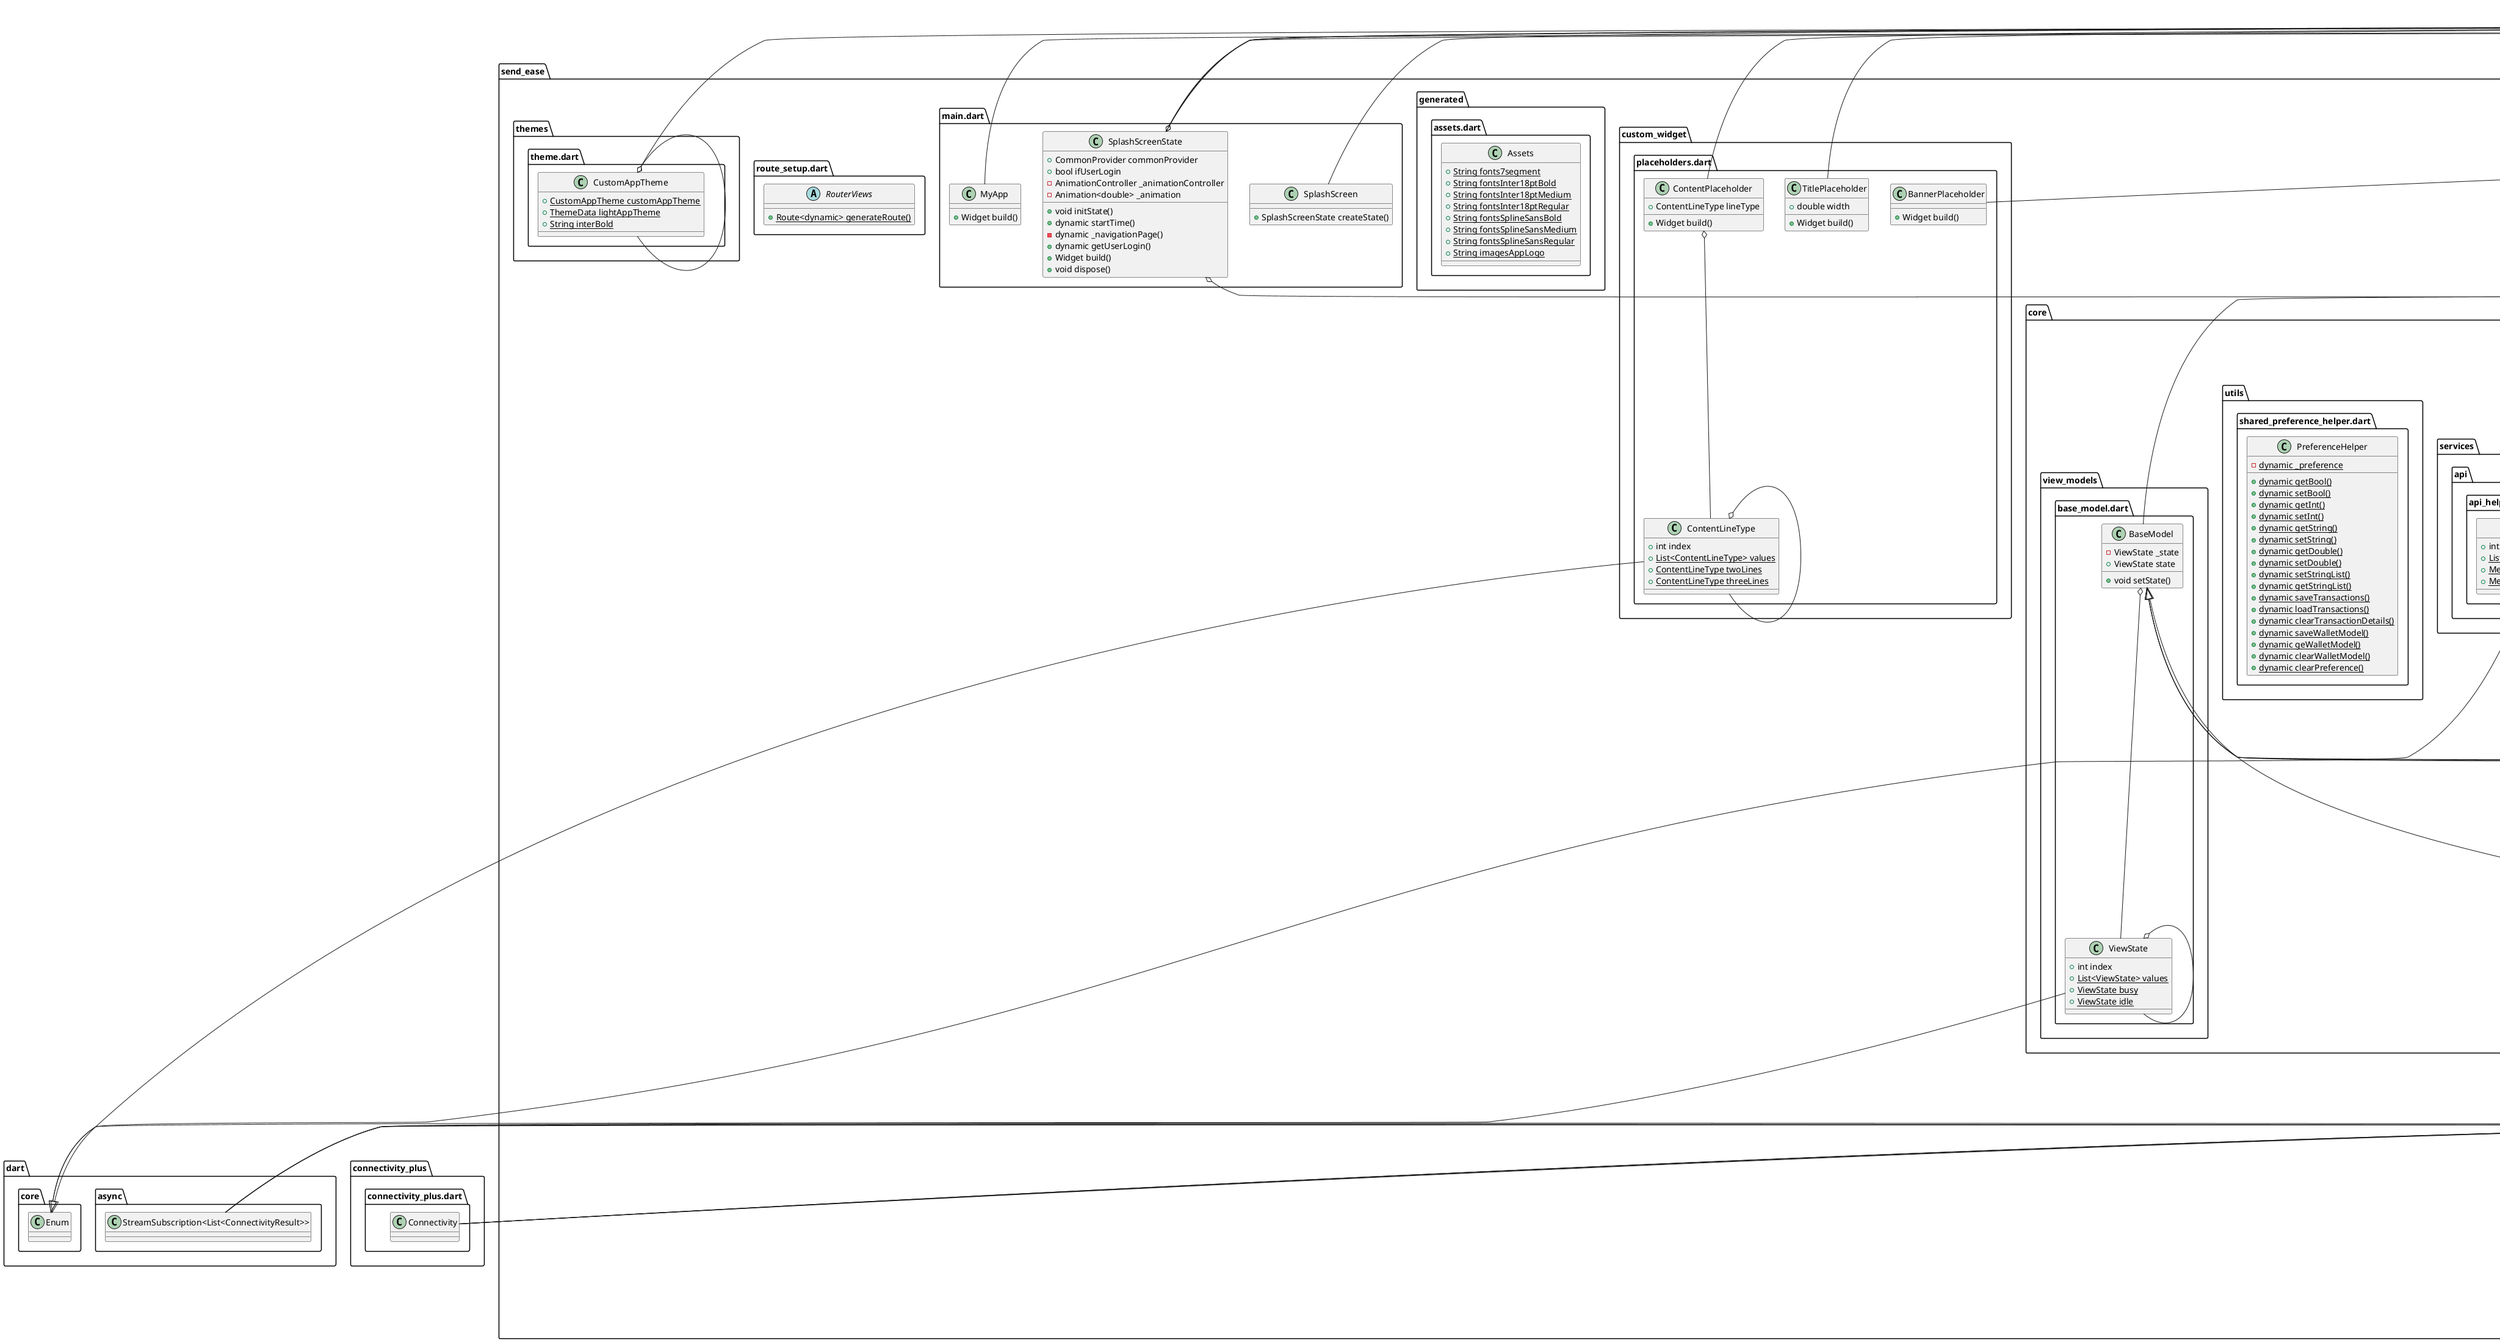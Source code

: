 @startuml
set namespaceSeparator ::

class "send_ease::component::bottom_sheet_modal_logout.dart::CustomLogoutBottomSheet" {
  +CustomLogoutBottomSheetState createState()
}

"flutter::src::widgets::framework.dart::StatefulWidget" <|-- "send_ease::component::bottom_sheet_modal_logout.dart::CustomLogoutBottomSheet"

class "send_ease::component::bottom_sheet_modal_logout.dart::CustomLogoutBottomSheetState" {
  +Widget build()
}

"flutter::src::widgets::framework.dart::State" <|-- "send_ease::component::bottom_sheet_modal_logout.dart::CustomLogoutBottomSheetState"

class "send_ease::core::common_providers::common_provider.dart::CommonProvider" {
  {static} +CommonProvider commonProvider
  {static} +String environment
  {static} +String appName
  {static} +String baseUrl
  {static} +String currencyStr
  {static} +String loginViewSuccessText
  {static} +String loginViewWelcomeText
  {static} +String loginViewFailedText
  {static} +String sendMoneyViewWelcomeText
  {static} +String loginViewFullNameText
  {static} +String loginViewPasswordText
  {static} +String loginViewHintPasswordText
  {static} +String loginViewHintCurrentPasswordText
  {static} +String loginViewHintNewPasswordText
  {static} +String loginViewHintConfirmPasswordText
  {static} +String loginViewErrorPasswordText
  {static} +String loginViewErrorEmptyEmailText
  {static} +String loginViewErrorInvalidEmailText
  {static} +String sendMoneyViewErrorEmptyAmountText
  {static} +String strPleaseTryAgain
  {static} +String strOfflineMsg
  {static} +String strTransactionSuccessMsg
  {static} +String strTransactionFailedMsg
  {static} +String strSendMoneyBottomSheetNoButtonText
  {static} +String strLogoutMsg
  {static} +String strLogoutYesButtonText
  {static} +String strLogoutNoButtonText
}

"send_ease::core::common_providers::common_provider.dart::CommonProvider" o-- "send_ease::core::common_providers::common_provider.dart::CommonProvider"

class "send_ease::core::constants::route_const.dart::RoutePaths" {
  {static} +String loginView
  {static} +String myWalletView
  {static} +String sendMoneyView
  {static} +String transactionView
}

class "send_ease::core::constants::shared_preference_const.dart::PreferenceConst" {
  {static} +String userId
  {static} +String userLogin
  {static} +String userName
  {static} +String transactionDetail
  {static} +String walletDetail
}

class "send_ease::core::services::api::api_helper.dart::ApiHandler" {
  {static} -ApiHandler _instance
  +Map<String, String> restHeader
  +dynamic requestRestApi()
}

"send_ease::core::services::api::api_helper.dart::ApiHandler" o-- "send_ease::core::services::api::api_helper.dart::ApiHandler"

class "send_ease::core::services::api::api_helper.dart::MethodType" {
  +int index
  {static} +List<MethodType> values
  {static} +MethodType post
  {static} +MethodType get
}

"send_ease::core::services::api::api_helper.dart::MethodType" o-- "send_ease::core::services::api::api_helper.dart::MethodType"
"dart::core::Enum" <|-- "send_ease::core::services::api::api_helper.dart::MethodType"

class "send_ease::core::utils::shared_preference_helper.dart::PreferenceHelper" {
  {static} -dynamic _preference
  {static} +dynamic getBool()
  {static} +dynamic setBool()
  {static} +dynamic getInt()
  {static} +dynamic setInt()
  {static} +dynamic getString()
  {static} +dynamic setString()
  {static} +dynamic getDouble()
  {static} +dynamic setDouble()
  {static} +dynamic setStringList()
  {static} +dynamic getStringList()
  {static} +dynamic saveTransactions()
  {static} +dynamic loadTransactions()
  {static} +dynamic clearTransactionDetails()
  {static} +dynamic saveWalletModel()
  {static} +dynamic geWalletModel()
  {static} +dynamic clearWalletModel()
  {static} +dynamic clearPreference()
}

class "send_ease::core::view_models::base_model.dart::BaseModel" {
  -ViewState _state
  +ViewState state
  +void setState()
}

"send_ease::core::view_models::base_model.dart::BaseModel" o-- "send_ease::core::view_models::base_model.dart::ViewState"
"flutter::src::foundation::change_notifier.dart::ChangeNotifier" <|-- "send_ease::core::view_models::base_model.dart::BaseModel"

class "send_ease::core::view_models::base_model.dart::ViewState" {
  +int index
  {static} +List<ViewState> values
  {static} +ViewState busy
  {static} +ViewState idle
}

"send_ease::core::view_models::base_model.dart::ViewState" o-- "send_ease::core::view_models::base_model.dart::ViewState"
"dart::core::Enum" <|-- "send_ease::core::view_models::base_model.dart::ViewState"

class "send_ease::custom_widget::placeholders.dart::BannerPlaceholder" {
  +Widget build()
}

"flutter::src::widgets::framework.dart::StatelessWidget" <|-- "send_ease::custom_widget::placeholders.dart::BannerPlaceholder"

class "send_ease::custom_widget::placeholders.dart::TitlePlaceholder" {
  +double width
  +Widget build()
}

"flutter::src::widgets::framework.dart::StatelessWidget" <|-- "send_ease::custom_widget::placeholders.dart::TitlePlaceholder"

class "send_ease::custom_widget::placeholders.dart::ContentPlaceholder" {
  +ContentLineType lineType
  +Widget build()
}

"send_ease::custom_widget::placeholders.dart::ContentPlaceholder" o-- "send_ease::custom_widget::placeholders.dart::ContentLineType"
"flutter::src::widgets::framework.dart::StatelessWidget" <|-- "send_ease::custom_widget::placeholders.dart::ContentPlaceholder"

class "send_ease::custom_widget::placeholders.dart::ContentLineType" {
  +int index
  {static} +List<ContentLineType> values
  {static} +ContentLineType twoLines
  {static} +ContentLineType threeLines
}

"send_ease::custom_widget::placeholders.dart::ContentLineType" o-- "send_ease::custom_widget::placeholders.dart::ContentLineType"
"dart::core::Enum" <|-- "send_ease::custom_widget::placeholders.dart::ContentLineType"

class "send_ease::generated::assets.dart::Assets" {
  {static} +String fonts7segment
  {static} +String fontsInter18ptBold
  {static} +String fontsInter18ptMedium
  {static} +String fontsInter18ptRegular
  {static} +String fontsSplineSansBold
  {static} +String fontsSplineSansMedium
  {static} +String fontsSplineSansRegular
  {static} +String imagesAppLogo
}

class "send_ease::main.dart::MyApp" {
  +Widget build()
}

"flutter::src::widgets::framework.dart::StatelessWidget" <|-- "send_ease::main.dart::MyApp"

class "send_ease::main.dart::SplashScreen" {
  +SplashScreenState createState()
}

"flutter::src::widgets::framework.dart::StatefulWidget" <|-- "send_ease::main.dart::SplashScreen"

class "send_ease::main.dart::SplashScreenState" {
  +CommonProvider commonProvider
  +bool ifUserLogin
  -AnimationController _animationController
  -Animation<double> _animation
  +void initState()
  +dynamic startTime()
  -dynamic _navigationPage()
  +dynamic getUserLogin()
  +Widget build()
  +void dispose()
}

"send_ease::main.dart::SplashScreenState" o-- "send_ease::core::common_providers::common_provider.dart::CommonProvider"
"send_ease::main.dart::SplashScreenState" o-- "flutter::src::animation::animation_controller.dart::AnimationController"
"send_ease::main.dart::SplashScreenState" o-- "flutter::src::animation::animation.dart::Animation<double>"
"flutter::src::widgets::framework.dart::State" <|-- "send_ease::main.dart::SplashScreenState"
"flutter::src::widgets::ticker_provider.dart::SingleTickerProviderStateMixin" <|-- "send_ease::main.dart::SplashScreenState"

class "send_ease::repository::auth_repository.dart::LoginRepository" {
  -ApiHandler _apiServices
  +dynamic userID
  +dynamic callLogin()
}

"send_ease::repository::auth_repository.dart::LoginRepository" o-- "send_ease::core::services::api::api_helper.dart::ApiHandler"

class "send_ease::repository::send_money_repository.dart::SendMoneyRepository" {
  -ApiHandler _apiServices
  +dynamic addTransactionDetail()
}

"send_ease::repository::send_money_repository.dart::SendMoneyRepository" o-- "send_ease::core::services::api::api_helper.dart::ApiHandler"

class "send_ease::repository::transaction_repository.dart::TransactionRepository" {
  -ApiHandler _apiServices
  +dynamic getTransactionDetail()
}

"send_ease::repository::transaction_repository.dart::TransactionRepository" o-- "send_ease::core::services::api::api_helper.dart::ApiHandler"

class "send_ease::repository::wallet_repository.dart::WalletRepository" {
  -ApiHandler _apiServices
  +dynamic userID
  +dynamic getWalletDetail()
}

"send_ease::repository::wallet_repository.dart::WalletRepository" o-- "send_ease::core::services::api::api_helper.dart::ApiHandler"

class "send_ease::route::login_view::model::get_login_model.dart::LoginDetail" {
  +int id
  +String username
  +String password
  +String name
  +Map<String, dynamic> toJson()
}

class "send_ease::route::login_view::view::login_view.dart::LoginView" {
  +LoginViewState createState()
}

"flutter::src::widgets::framework.dart::StatefulWidget" <|-- "send_ease::route::login_view::view::login_view.dart::LoginView"

class "send_ease::route::login_view::view::login_view.dart::LoginViewState" {
  -GlobalKey<FormState> _keyForLogin
  -TextEditingController _userNameTextController
  -TextEditingController _passwordTextController
  -GlobalKey<ScaffoldState> _scaffoldKey
  +bool loader
  +bool passwordVisible
  -List<ConnectivityResult> _connectionStatus
  -Connectivity _connectivity
  -StreamSubscription<List<ConnectivityResult>> _connectivitySubscription
  +void initState()
  +dynamic initConnectivity()
  -dynamic _updateConnectionStatus()
  +void dispose()
  +Widget build()
  +dynamic buildLoginForm()
}

"send_ease::route::login_view::view::login_view.dart::LoginViewState" o-- "flutter::src::widgets::framework.dart::GlobalKey<FormState>"
"send_ease::route::login_view::view::login_view.dart::LoginViewState" o-- "flutter::src::widgets::editable_text.dart::TextEditingController"
"send_ease::route::login_view::view::login_view.dart::LoginViewState" o-- "flutter::src::widgets::framework.dart::GlobalKey<ScaffoldState>"
"send_ease::route::login_view::view::login_view.dart::LoginViewState" o-- "connectivity_plus::connectivity_plus.dart::Connectivity"
"send_ease::route::login_view::view::login_view.dart::LoginViewState" o-- "dart::async::StreamSubscription<List<ConnectivityResult>>"
"flutter::src::widgets::framework.dart::State" <|-- "send_ease::route::login_view::view::login_view.dart::LoginViewState"

class "send_ease::route::login_view::view_model::login_view_model.dart::LoginViewModel" {
  +bool login
  +LoginRepository loginRepository
  +List<LoginDetail> loginDetail
  +dynamic callLogin()
}

"send_ease::route::login_view::view_model::login_view_model.dart::LoginViewModel" o-- "send_ease::repository::auth_repository.dart::LoginRepository"
"send_ease::core::view_models::base_model.dart::BaseModel" <|-- "send_ease::route::login_view::view_model::login_view_model.dart::LoginViewModel"

class "send_ease::route::my_wallet_view::model::get_wallet_response.dart::WalletResponseDetail" {
  +int? id
  +String? username
  +String? name
  +dynamic amount
  +Map<String, dynamic> toJson()
}

class "send_ease::route::my_wallet_view::view::wallet_view.dart::MyWalletView" {
  +MyWalletViewState createState()
}

"flutter::src::widgets::framework.dart::StatefulWidget" <|-- "send_ease::route::my_wallet_view::view::wallet_view.dart::MyWalletView"

class "send_ease::route::my_wallet_view::view::wallet_view.dart::MyWalletViewState" {
  +bool priceVisible
  -List<ConnectivityResult> _connectionStatus
  -Connectivity _connectivity
  -StreamSubscription<List<ConnectivityResult>> _connectivitySubscription
  +void initState()
  +dynamic initConnectivity()
  -dynamic _updateConnectionStatus()
  +dynamic fetchWalletDetailList()
  +void dispose()
  +Widget build()
  +dynamic buildBody()
  -dynamic _shimmerLoadingView()
  +dynamic buildWalletDetail()
}

"send_ease::route::my_wallet_view::view::wallet_view.dart::MyWalletViewState" o-- "connectivity_plus::connectivity_plus.dart::Connectivity"
"send_ease::route::my_wallet_view::view::wallet_view.dart::MyWalletViewState" o-- "dart::async::StreamSubscription<List<ConnectivityResult>>"
"flutter::src::widgets::framework.dart::State" <|-- "send_ease::route::my_wallet_view::view::wallet_view.dart::MyWalletViewState"

class "send_ease::route::my_wallet_view::view_model::wallet_view_model.dart::WalletViewModel" {
  +WalletRepository walletRepository
  +WalletResponseDetail? walletDetail
  -bool _isOnline
  +dynamic callWalletDetails()
  -dynamic _loadWalletDetail()
}

"send_ease::route::my_wallet_view::view_model::wallet_view_model.dart::WalletViewModel" o-- "send_ease::repository::wallet_repository.dart::WalletRepository"
"send_ease::route::my_wallet_view::view_model::wallet_view_model.dart::WalletViewModel" o-- "send_ease::route::my_wallet_view::model::get_wallet_response.dart::WalletResponseDetail"
"send_ease::core::view_models::base_model.dart::BaseModel" <|-- "send_ease::route::my_wallet_view::view_model::wallet_view_model.dart::WalletViewModel"

class "send_ease::route::send_money_view::model::get_send_money_response.dart::SendMoneyResponseDetail" {
  +String? date
  +String? description
  +dynamic amount
  +int? id
  +Map<String, dynamic> toJson()
}

class "send_ease::route::send_money_view::view::send_money_view.dart::SendMoneyView" {
  +SendMoneyViewState createState()
}

"flutter::src::widgets::framework.dart::StatefulWidget" <|-- "send_ease::route::send_money_view::view::send_money_view.dart::SendMoneyView"

class "send_ease::route::send_money_view::view::send_money_view.dart::SendMoneyViewState" {
  -GlobalKey<FormState> _keyForSendMoney
  -TextEditingController _userAmountTextController
  +bool loader
  -List<ConnectivityResult> _connectionStatus
  -Connectivity _connectivity
  -StreamSubscription<List<ConnectivityResult>> _connectivitySubscription
  +void initState()
  +dynamic initConnectivity()
  -dynamic _updateConnectionStatus()
  +void dispose()
  +Widget build()
  -dynamic _sendMoneyForm()
  +dynamic showBottomSheetForStatus()
}

"send_ease::route::send_money_view::view::send_money_view.dart::SendMoneyViewState" o-- "flutter::src::widgets::framework.dart::GlobalKey<FormState>"
"send_ease::route::send_money_view::view::send_money_view.dart::SendMoneyViewState" o-- "flutter::src::widgets::editable_text.dart::TextEditingController"
"send_ease::route::send_money_view::view::send_money_view.dart::SendMoneyViewState" o-- "connectivity_plus::connectivity_plus.dart::Connectivity"
"send_ease::route::send_money_view::view::send_money_view.dart::SendMoneyViewState" o-- "dart::async::StreamSubscription<List<ConnectivityResult>>"
"flutter::src::widgets::framework.dart::State" <|-- "send_ease::route::send_money_view::view::send_money_view.dart::SendMoneyViewState"

class "send_ease::route::send_money_view::view_model::send_money_view_model.dart::SendMoneyViewModel" {
  +bool sendMoneyLoad
  +SendMoneyRepository sendMoneyRepository
  +dynamic callAddTransaction()
}

"send_ease::route::send_money_view::view_model::send_money_view_model.dart::SendMoneyViewModel" o-- "send_ease::repository::send_money_repository.dart::SendMoneyRepository"
"send_ease::core::view_models::base_model.dart::BaseModel" <|-- "send_ease::route::send_money_view::view_model::send_money_view_model.dart::SendMoneyViewModel"

class "send_ease::route::transaction_view::model::get_transaction_detail_model.dart::TransactionDetail" {
  +int id
  +String date
  +int amount
  +String description
  +Map<String, dynamic> toJson()
}

class "send_ease::route::transaction_view::view::transaction_view.dart::TransactionView" {
  +TransactionViewState createState()
}

"flutter::src::widgets::framework.dart::StatefulWidget" <|-- "send_ease::route::transaction_view::view::transaction_view.dart::TransactionView"

class "send_ease::route::transaction_view::view::transaction_view.dart::TransactionViewState" {
  -GlobalKey<AnimatedListState> _notificationListKey
  -List<ConnectivityResult> _connectionStatus
  -Connectivity _connectivity
  -StreamSubscription<List<ConnectivityResult>> _connectivitySubscription
  +void initState()
  +dynamic initConnectivity()
  -dynamic _updateConnectionStatus()
  +dynamic fetchTransactionList()
  +void dispose()
  +Widget build()
  +dynamic buildView()
  -dynamic _shimmerView()
  +dynamic buildTransactionList()
  +dynamic buildEmptyView()
}

"send_ease::route::transaction_view::view::transaction_view.dart::TransactionViewState" o-- "flutter::src::widgets::framework.dart::GlobalKey<AnimatedListState>"
"send_ease::route::transaction_view::view::transaction_view.dart::TransactionViewState" o-- "connectivity_plus::connectivity_plus.dart::Connectivity"
"send_ease::route::transaction_view::view::transaction_view.dart::TransactionViewState" o-- "dart::async::StreamSubscription<List<ConnectivityResult>>"
"flutter::src::widgets::framework.dart::State" <|-- "send_ease::route::transaction_view::view::transaction_view.dart::TransactionViewState"

class "send_ease::route::transaction_view::view_model::transaction_view_model.dart::TransactionViewModel" {
  +bool isLoading
  +TransactionRepository transactionRepository
  -bool _isOnline
  +List<TransactionDetail> transactionList
  +dynamic callTransactionDetail()
  -dynamic _loadTransactions()
}

"send_ease::route::transaction_view::view_model::transaction_view_model.dart::TransactionViewModel" o-- "send_ease::repository::transaction_repository.dart::TransactionRepository"
"send_ease::core::view_models::base_model.dart::BaseModel" <|-- "send_ease::route::transaction_view::view_model::transaction_view_model.dart::TransactionViewModel"

abstract class "send_ease::route_setup.dart::RouterViews" {
  {static} +Route<dynamic> generateRoute()
}

class "send_ease::themes::theme.dart::CustomAppTheme" {
  {static} +CustomAppTheme customAppTheme
  {static} +ThemeData lightAppTheme
  {static} +String interBold
}

"send_ease::themes::theme.dart::CustomAppTheme" o-- "send_ease::themes::theme.dart::CustomAppTheme"
"send_ease::themes::theme.dart::CustomAppTheme" o-- "flutter::src::material::theme_data.dart::ThemeData"


@enduml
